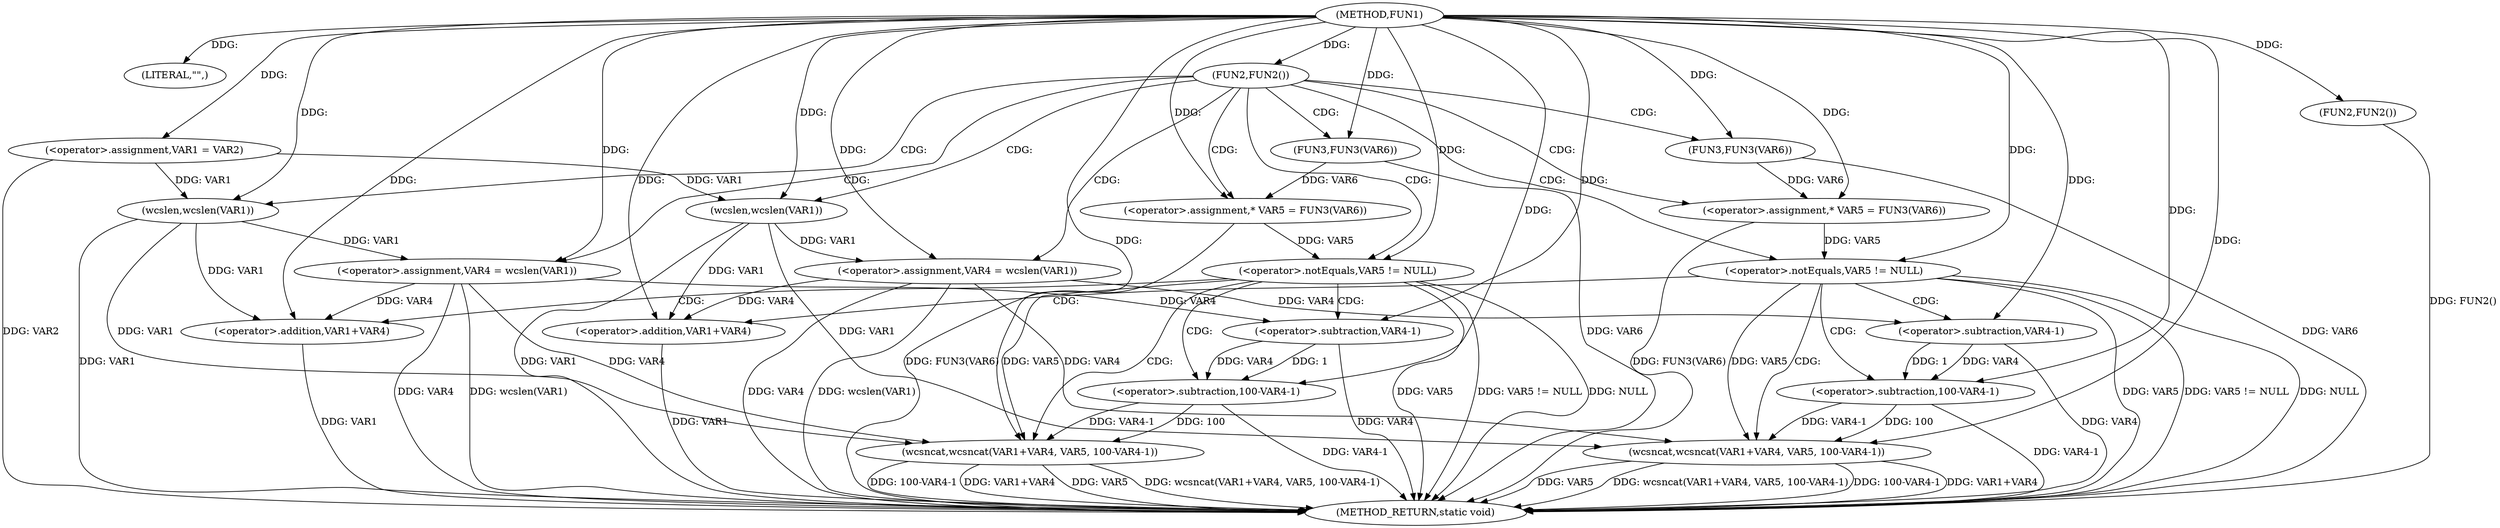 digraph FUN1 {  
"1000100" [label = "(METHOD,FUN1)" ]
"1000169" [label = "(METHOD_RETURN,static void)" ]
"1000103" [label = "(LITERAL,\"\",)" ]
"1000104" [label = "(<operator>.assignment,VAR1 = VAR2)" ]
"1000108" [label = "(FUN2,FUN2())" ]
"1000112" [label = "(<operator>.assignment,VAR4 = wcslen(VAR1))" ]
"1000114" [label = "(wcslen,wcslen(VAR1))" ]
"1000117" [label = "(<operator>.assignment,* VAR5 = FUN3(VAR6))" ]
"1000119" [label = "(FUN3,FUN3(VAR6))" ]
"1000122" [label = "(<operator>.notEquals,VAR5 != NULL)" ]
"1000126" [label = "(wcsncat,wcsncat(VAR1+VAR4, VAR5, 100-VAR4-1))" ]
"1000127" [label = "(<operator>.addition,VAR1+VAR4)" ]
"1000131" [label = "(<operator>.subtraction,100-VAR4-1)" ]
"1000133" [label = "(<operator>.subtraction,VAR4-1)" ]
"1000140" [label = "(<operator>.assignment,VAR4 = wcslen(VAR1))" ]
"1000142" [label = "(wcslen,wcslen(VAR1))" ]
"1000145" [label = "(<operator>.assignment,* VAR5 = FUN3(VAR6))" ]
"1000147" [label = "(FUN3,FUN3(VAR6))" ]
"1000150" [label = "(<operator>.notEquals,VAR5 != NULL)" ]
"1000154" [label = "(wcsncat,wcsncat(VAR1+VAR4, VAR5, 100-VAR4-1))" ]
"1000155" [label = "(<operator>.addition,VAR1+VAR4)" ]
"1000159" [label = "(<operator>.subtraction,100-VAR4-1)" ]
"1000161" [label = "(<operator>.subtraction,VAR4-1)" ]
"1000165" [label = "(FUN2,FUN2())" ]
  "1000140" -> "1000169"  [ label = "DDG: wcslen(VAR1)"] 
  "1000150" -> "1000169"  [ label = "DDG: VAR5"] 
  "1000112" -> "1000169"  [ label = "DDG: wcslen(VAR1)"] 
  "1000114" -> "1000169"  [ label = "DDG: VAR1"] 
  "1000147" -> "1000169"  [ label = "DDG: VAR6"] 
  "1000126" -> "1000169"  [ label = "DDG: VAR1+VAR4"] 
  "1000154" -> "1000169"  [ label = "DDG: wcsncat(VAR1+VAR4, VAR5, 100-VAR4-1)"] 
  "1000150" -> "1000169"  [ label = "DDG: VAR5 != NULL"] 
  "1000117" -> "1000169"  [ label = "DDG: FUN3(VAR6)"] 
  "1000161" -> "1000169"  [ label = "DDG: VAR4"] 
  "1000104" -> "1000169"  [ label = "DDG: VAR2"] 
  "1000154" -> "1000169"  [ label = "DDG: 100-VAR4-1"] 
  "1000126" -> "1000169"  [ label = "DDG: VAR5"] 
  "1000126" -> "1000169"  [ label = "DDG: wcsncat(VAR1+VAR4, VAR5, 100-VAR4-1)"] 
  "1000122" -> "1000169"  [ label = "DDG: VAR5"] 
  "1000140" -> "1000169"  [ label = "DDG: VAR4"] 
  "1000150" -> "1000169"  [ label = "DDG: NULL"] 
  "1000154" -> "1000169"  [ label = "DDG: VAR1+VAR4"] 
  "1000154" -> "1000169"  [ label = "DDG: VAR5"] 
  "1000133" -> "1000169"  [ label = "DDG: VAR4"] 
  "1000131" -> "1000169"  [ label = "DDG: VAR4-1"] 
  "1000112" -> "1000169"  [ label = "DDG: VAR4"] 
  "1000119" -> "1000169"  [ label = "DDG: VAR6"] 
  "1000142" -> "1000169"  [ label = "DDG: VAR1"] 
  "1000122" -> "1000169"  [ label = "DDG: VAR5 != NULL"] 
  "1000127" -> "1000169"  [ label = "DDG: VAR1"] 
  "1000155" -> "1000169"  [ label = "DDG: VAR1"] 
  "1000145" -> "1000169"  [ label = "DDG: FUN3(VAR6)"] 
  "1000159" -> "1000169"  [ label = "DDG: VAR4-1"] 
  "1000126" -> "1000169"  [ label = "DDG: 100-VAR4-1"] 
  "1000122" -> "1000169"  [ label = "DDG: NULL"] 
  "1000165" -> "1000169"  [ label = "DDG: FUN2()"] 
  "1000100" -> "1000103"  [ label = "DDG: "] 
  "1000100" -> "1000104"  [ label = "DDG: "] 
  "1000100" -> "1000108"  [ label = "DDG: "] 
  "1000114" -> "1000112"  [ label = "DDG: VAR1"] 
  "1000100" -> "1000112"  [ label = "DDG: "] 
  "1000104" -> "1000114"  [ label = "DDG: VAR1"] 
  "1000100" -> "1000114"  [ label = "DDG: "] 
  "1000119" -> "1000117"  [ label = "DDG: VAR6"] 
  "1000100" -> "1000117"  [ label = "DDG: "] 
  "1000100" -> "1000119"  [ label = "DDG: "] 
  "1000117" -> "1000122"  [ label = "DDG: VAR5"] 
  "1000100" -> "1000122"  [ label = "DDG: "] 
  "1000114" -> "1000126"  [ label = "DDG: VAR1"] 
  "1000100" -> "1000126"  [ label = "DDG: "] 
  "1000112" -> "1000126"  [ label = "DDG: VAR4"] 
  "1000114" -> "1000127"  [ label = "DDG: VAR1"] 
  "1000100" -> "1000127"  [ label = "DDG: "] 
  "1000112" -> "1000127"  [ label = "DDG: VAR4"] 
  "1000122" -> "1000126"  [ label = "DDG: VAR5"] 
  "1000131" -> "1000126"  [ label = "DDG: 100"] 
  "1000131" -> "1000126"  [ label = "DDG: VAR4-1"] 
  "1000100" -> "1000131"  [ label = "DDG: "] 
  "1000133" -> "1000131"  [ label = "DDG: VAR4"] 
  "1000133" -> "1000131"  [ label = "DDG: 1"] 
  "1000100" -> "1000133"  [ label = "DDG: "] 
  "1000112" -> "1000133"  [ label = "DDG: VAR4"] 
  "1000142" -> "1000140"  [ label = "DDG: VAR1"] 
  "1000100" -> "1000140"  [ label = "DDG: "] 
  "1000104" -> "1000142"  [ label = "DDG: VAR1"] 
  "1000100" -> "1000142"  [ label = "DDG: "] 
  "1000147" -> "1000145"  [ label = "DDG: VAR6"] 
  "1000100" -> "1000145"  [ label = "DDG: "] 
  "1000100" -> "1000147"  [ label = "DDG: "] 
  "1000145" -> "1000150"  [ label = "DDG: VAR5"] 
  "1000100" -> "1000150"  [ label = "DDG: "] 
  "1000142" -> "1000154"  [ label = "DDG: VAR1"] 
  "1000100" -> "1000154"  [ label = "DDG: "] 
  "1000140" -> "1000154"  [ label = "DDG: VAR4"] 
  "1000142" -> "1000155"  [ label = "DDG: VAR1"] 
  "1000100" -> "1000155"  [ label = "DDG: "] 
  "1000140" -> "1000155"  [ label = "DDG: VAR4"] 
  "1000150" -> "1000154"  [ label = "DDG: VAR5"] 
  "1000159" -> "1000154"  [ label = "DDG: 100"] 
  "1000159" -> "1000154"  [ label = "DDG: VAR4-1"] 
  "1000100" -> "1000159"  [ label = "DDG: "] 
  "1000161" -> "1000159"  [ label = "DDG: VAR4"] 
  "1000161" -> "1000159"  [ label = "DDG: 1"] 
  "1000100" -> "1000161"  [ label = "DDG: "] 
  "1000140" -> "1000161"  [ label = "DDG: VAR4"] 
  "1000100" -> "1000165"  [ label = "DDG: "] 
  "1000108" -> "1000112"  [ label = "CDG: "] 
  "1000108" -> "1000117"  [ label = "CDG: "] 
  "1000108" -> "1000142"  [ label = "CDG: "] 
  "1000108" -> "1000147"  [ label = "CDG: "] 
  "1000108" -> "1000145"  [ label = "CDG: "] 
  "1000108" -> "1000119"  [ label = "CDG: "] 
  "1000108" -> "1000150"  [ label = "CDG: "] 
  "1000108" -> "1000114"  [ label = "CDG: "] 
  "1000108" -> "1000140"  [ label = "CDG: "] 
  "1000108" -> "1000122"  [ label = "CDG: "] 
  "1000122" -> "1000131"  [ label = "CDG: "] 
  "1000122" -> "1000127"  [ label = "CDG: "] 
  "1000122" -> "1000126"  [ label = "CDG: "] 
  "1000122" -> "1000133"  [ label = "CDG: "] 
  "1000150" -> "1000159"  [ label = "CDG: "] 
  "1000150" -> "1000155"  [ label = "CDG: "] 
  "1000150" -> "1000154"  [ label = "CDG: "] 
  "1000150" -> "1000161"  [ label = "CDG: "] 
}
